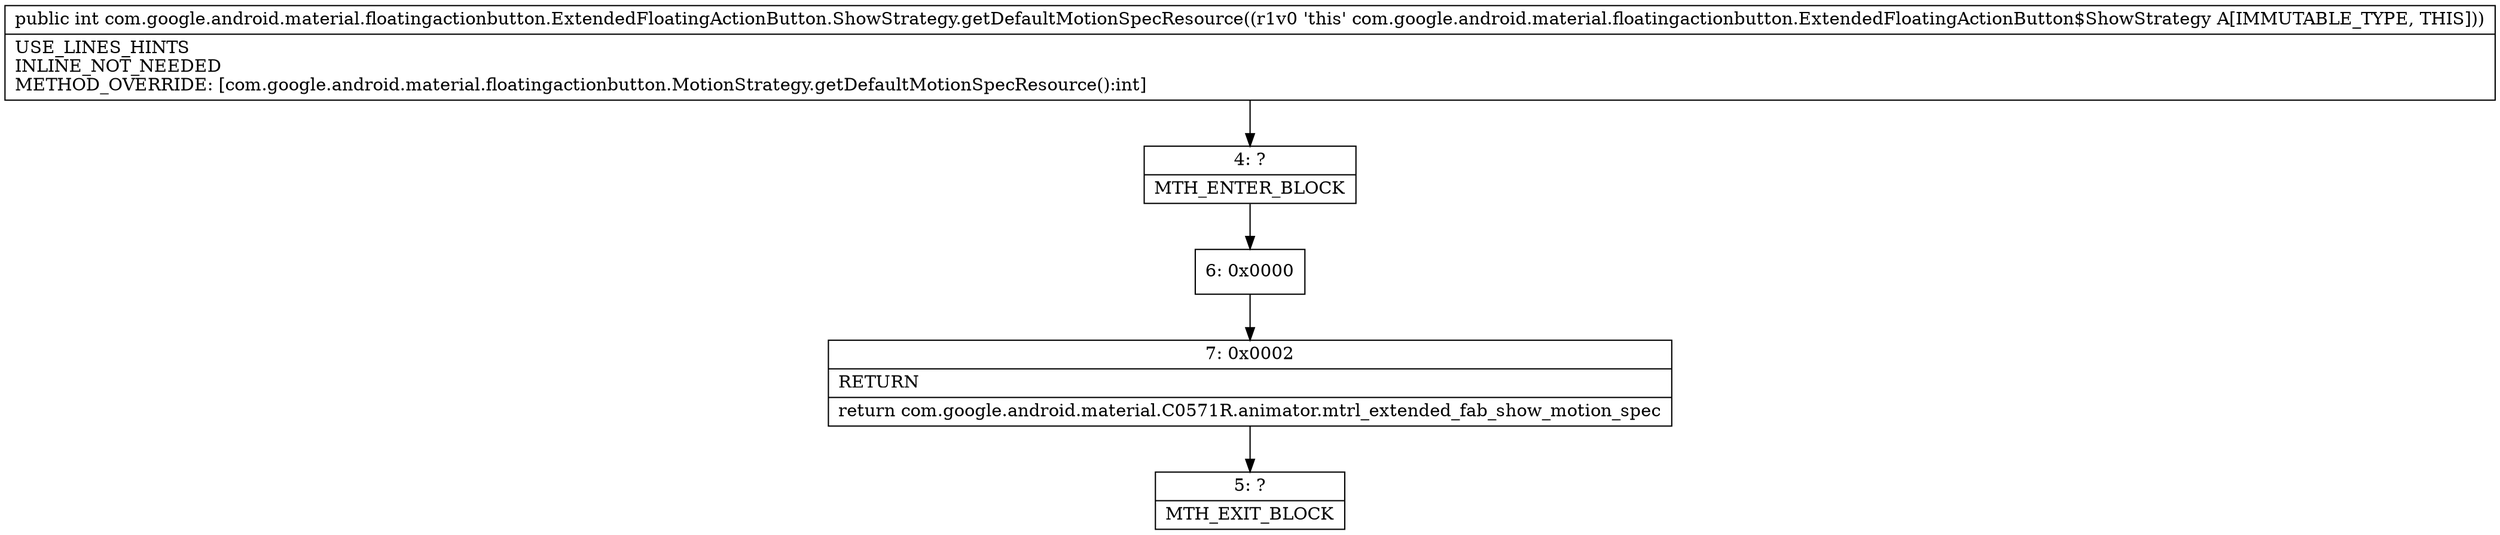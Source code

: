 digraph "CFG forcom.google.android.material.floatingactionbutton.ExtendedFloatingActionButton.ShowStrategy.getDefaultMotionSpecResource()I" {
Node_4 [shape=record,label="{4\:\ ?|MTH_ENTER_BLOCK\l}"];
Node_6 [shape=record,label="{6\:\ 0x0000}"];
Node_7 [shape=record,label="{7\:\ 0x0002|RETURN\l|return com.google.android.material.C0571R.animator.mtrl_extended_fab_show_motion_spec\l}"];
Node_5 [shape=record,label="{5\:\ ?|MTH_EXIT_BLOCK\l}"];
MethodNode[shape=record,label="{public int com.google.android.material.floatingactionbutton.ExtendedFloatingActionButton.ShowStrategy.getDefaultMotionSpecResource((r1v0 'this' com.google.android.material.floatingactionbutton.ExtendedFloatingActionButton$ShowStrategy A[IMMUTABLE_TYPE, THIS]))  | USE_LINES_HINTS\lINLINE_NOT_NEEDED\lMETHOD_OVERRIDE: [com.google.android.material.floatingactionbutton.MotionStrategy.getDefaultMotionSpecResource():int]\l}"];
MethodNode -> Node_4;Node_4 -> Node_6;
Node_6 -> Node_7;
Node_7 -> Node_5;
}

